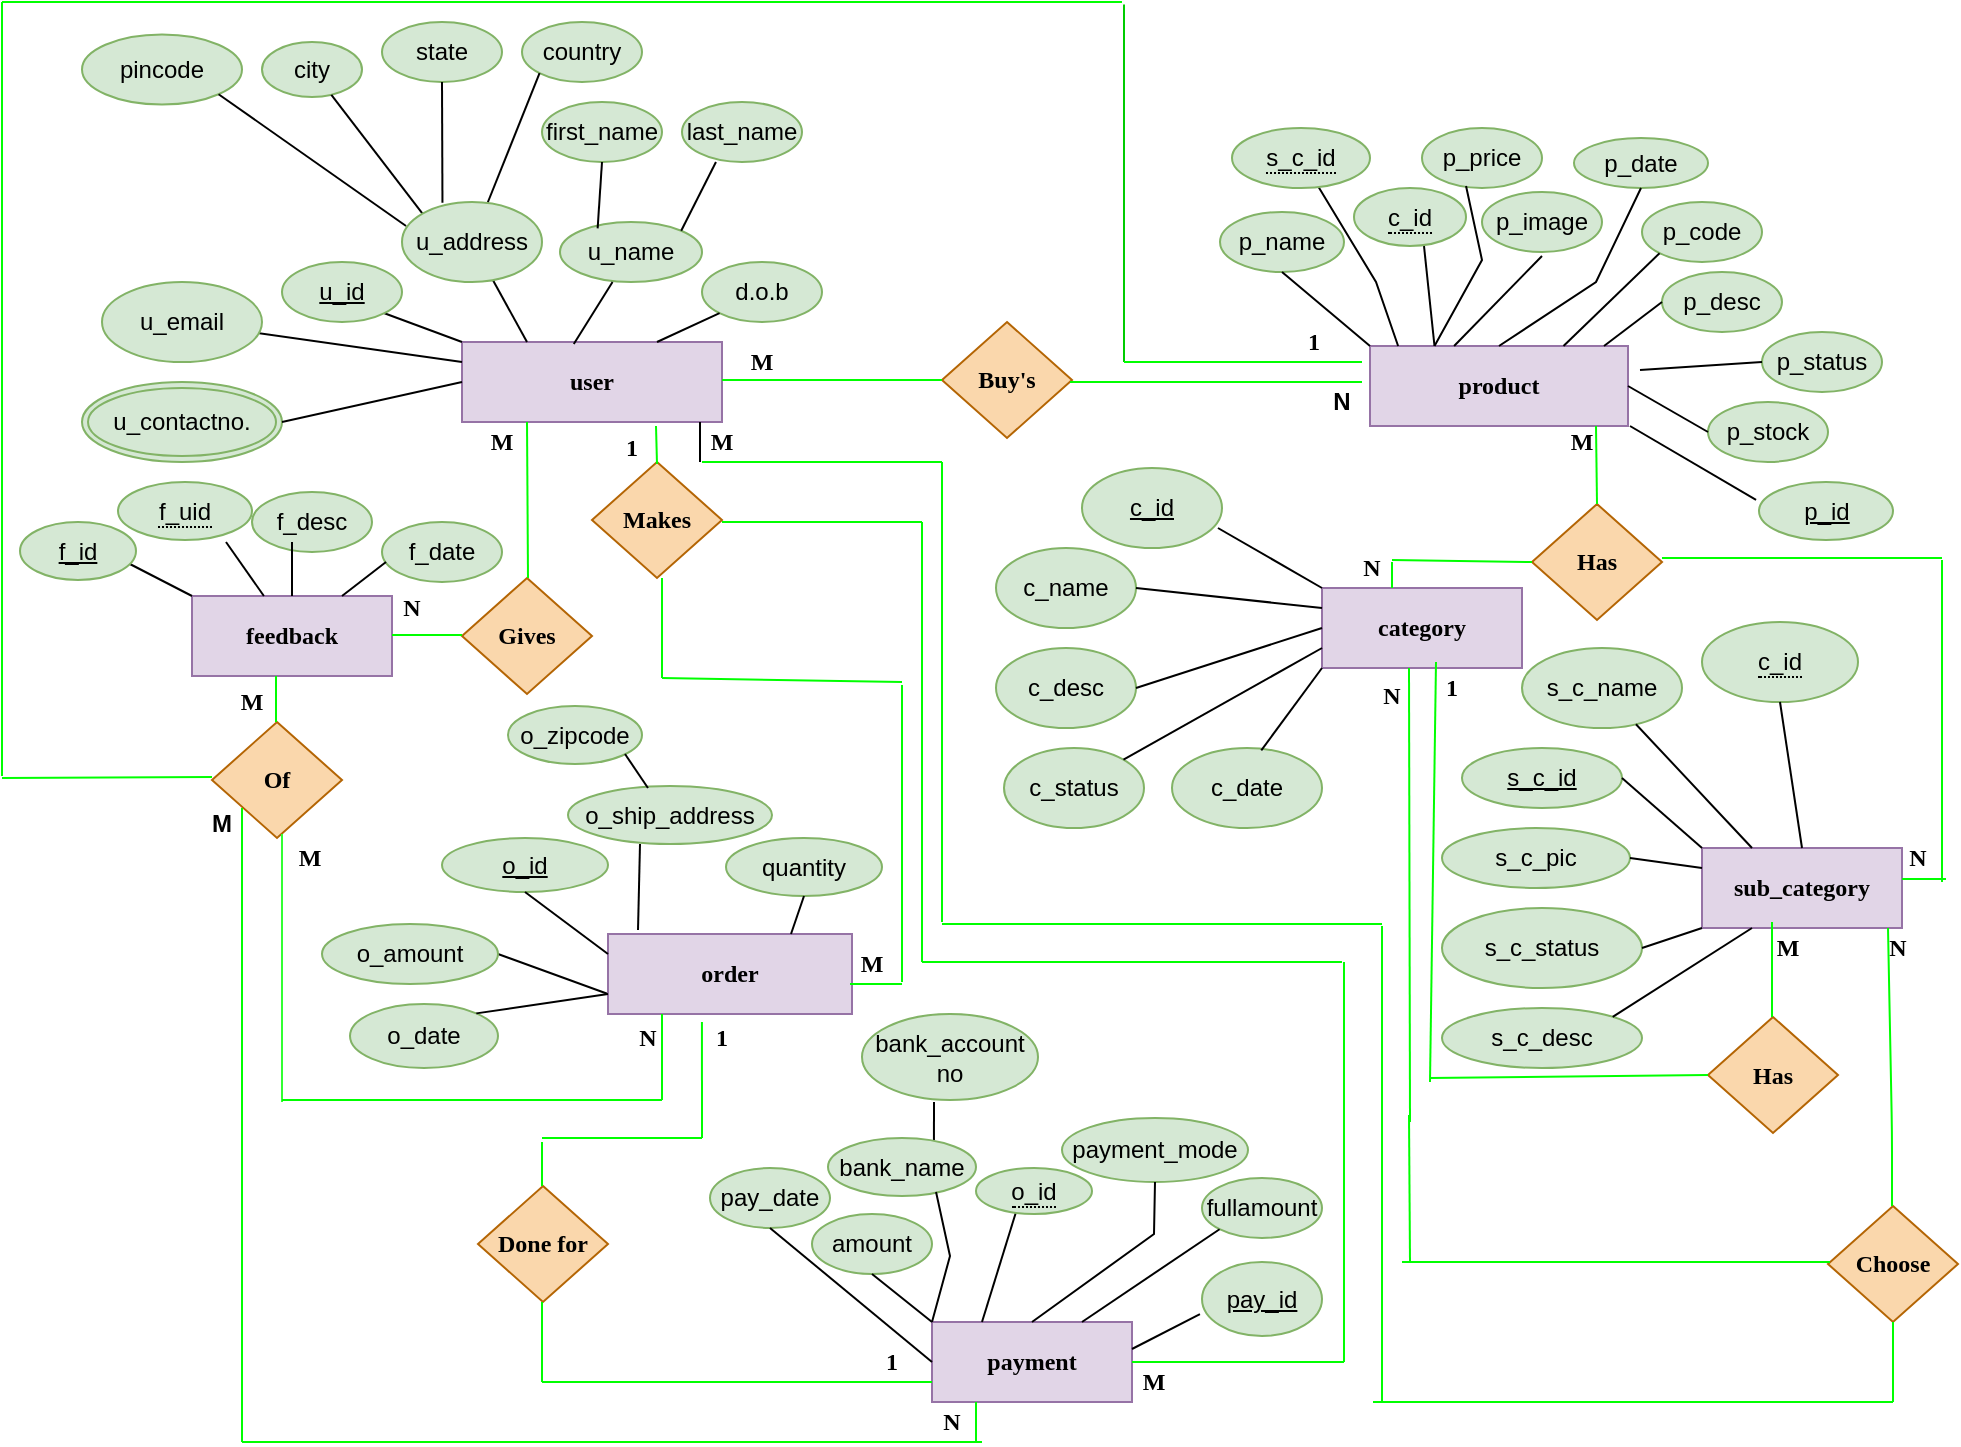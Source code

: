 <mxfile version="13.7.9" type="device"><diagram id="XGzC41jZAoUdq9o4AXrm" name="Page-1"><mxGraphModel dx="1929" dy="492" grid="1" gridSize="10" guides="1" tooltips="1" connect="1" arrows="1" fold="1" page="1" pageScale="1" pageWidth="827" pageHeight="1169" math="0" shadow="0"><root><mxCell id="0"/><mxCell id="1" parent="0"/><mxCell id="3Yh1CiBCzy6RJwMoxZ-r-1" value="&lt;font face=&quot;Lucida Console&quot;&gt;&lt;b&gt;user&lt;/b&gt;&lt;/font&gt;" style="whiteSpace=wrap;html=1;align=center;fillColor=#e1d5e7;strokeColor=#9673a6;" parent="1" vertex="1"><mxGeometry x="60" y="250" width="130" height="40" as="geometry"/></mxCell><mxCell id="3Yh1CiBCzy6RJwMoxZ-r-3" value="&lt;font face=&quot;Lucida Console&quot;&gt;&lt;b&gt;product&lt;/b&gt;&lt;/font&gt;" style="whiteSpace=wrap;html=1;align=center;fillColor=#e1d5e7;strokeColor=#9673a6;" parent="1" vertex="1"><mxGeometry x="514" y="252" width="129" height="40" as="geometry"/></mxCell><mxCell id="3Yh1CiBCzy6RJwMoxZ-r-4" value="u_name" style="ellipse;whiteSpace=wrap;html=1;align=center;fillColor=#d5e8d4;strokeColor=#82b366;" parent="1" vertex="1"><mxGeometry x="109" y="190" width="71" height="30" as="geometry"/></mxCell><mxCell id="3Yh1CiBCzy6RJwMoxZ-r-5" value="d.o.b" style="ellipse;whiteSpace=wrap;html=1;align=center;fillColor=#d5e8d4;strokeColor=#82b366;" parent="1" vertex="1"><mxGeometry x="180" y="210" width="60" height="30" as="geometry"/></mxCell><mxCell id="3Yh1CiBCzy6RJwMoxZ-r-6" value="p_name" style="ellipse;whiteSpace=wrap;html=1;align=center;fillColor=#d5e8d4;strokeColor=#82b366;" parent="1" vertex="1"><mxGeometry x="439" y="185" width="62" height="30" as="geometry"/></mxCell><mxCell id="3Yh1CiBCzy6RJwMoxZ-r-7" value="p_price" style="ellipse;whiteSpace=wrap;html=1;align=center;fillColor=#d5e8d4;strokeColor=#82b366;" parent="1" vertex="1"><mxGeometry x="540" y="143" width="60" height="30" as="geometry"/></mxCell><mxCell id="3Yh1CiBCzy6RJwMoxZ-r-8" value="" style="endArrow=none;html=1;rounded=0;exitX=0.75;exitY=0;exitDx=0;exitDy=0;entryX=0;entryY=1;entryDx=0;entryDy=0;" parent="1" source="3Yh1CiBCzy6RJwMoxZ-r-1" target="3Yh1CiBCzy6RJwMoxZ-r-5" edge="1"><mxGeometry relative="1" as="geometry"><mxPoint x="180" y="257" as="sourcePoint"/><mxPoint x="211" y="240" as="targetPoint"/></mxGeometry></mxCell><mxCell id="3Yh1CiBCzy6RJwMoxZ-r-9" value="" style="endArrow=none;html=1;rounded=0;exitX=1;exitY=1;exitDx=0;exitDy=0;entryX=0;entryY=0;entryDx=0;entryDy=0;" parent="1" source="3Yh1CiBCzy6RJwMoxZ-r-15" target="3Yh1CiBCzy6RJwMoxZ-r-1" edge="1"><mxGeometry relative="1" as="geometry"><mxPoint x="60" y="180" as="sourcePoint"/><mxPoint x="190" y="220" as="targetPoint"/></mxGeometry></mxCell><mxCell id="3Yh1CiBCzy6RJwMoxZ-r-10" value="" style="endArrow=none;html=1;rounded=0;exitX=0.43;exitY=0.025;exitDx=0;exitDy=0;exitPerimeter=0;entryX=0.37;entryY=1;entryDx=0;entryDy=0;entryPerimeter=0;" parent="1" source="3Yh1CiBCzy6RJwMoxZ-r-1" target="3Yh1CiBCzy6RJwMoxZ-r-4" edge="1"><mxGeometry relative="1" as="geometry"><mxPoint x="140" y="220" as="sourcePoint"/><mxPoint x="300" y="220" as="targetPoint"/></mxGeometry></mxCell><mxCell id="3Yh1CiBCzy6RJwMoxZ-r-12" value="" style="endArrow=none;html=1;rounded=0;exitX=0;exitY=0;exitDx=0;exitDy=0;entryX=0.5;entryY=1;entryDx=0;entryDy=0;" parent="1" source="3Yh1CiBCzy6RJwMoxZ-r-3" target="3Yh1CiBCzy6RJwMoxZ-r-6" edge="1"><mxGeometry relative="1" as="geometry"><mxPoint x="450" y="180" as="sourcePoint"/><mxPoint x="530" y="230" as="targetPoint"/></mxGeometry></mxCell><mxCell id="3Yh1CiBCzy6RJwMoxZ-r-13" value="" style="endArrow=none;html=1;rounded=0;entryX=0.625;entryY=1;entryDx=0;entryDy=0;entryPerimeter=0;exitX=0.25;exitY=0;exitDx=0;exitDy=0;" parent="1" source="3Yh1CiBCzy6RJwMoxZ-r-3" target="3Yh1CiBCzy6RJwMoxZ-r-136" edge="1"><mxGeometry relative="1" as="geometry"><mxPoint x="543" y="258" as="sourcePoint"/><mxPoint x="531" y="198" as="targetPoint"/></mxGeometry></mxCell><mxCell id="3Yh1CiBCzy6RJwMoxZ-r-15" value="u_id" style="ellipse;whiteSpace=wrap;html=1;align=center;fontStyle=4;fillColor=#d5e8d4;strokeColor=#82b366;" parent="1" vertex="1"><mxGeometry x="-30" y="210" width="60" height="30" as="geometry"/></mxCell><mxCell id="3Yh1CiBCzy6RJwMoxZ-r-16" value="p_id" style="ellipse;whiteSpace=wrap;html=1;align=center;fontStyle=4;fillColor=#d5e8d4;strokeColor=#82b366;" parent="1" vertex="1"><mxGeometry x="708.5" y="320" width="67" height="29" as="geometry"/></mxCell><mxCell id="3Yh1CiBCzy6RJwMoxZ-r-24" value="city" style="ellipse;whiteSpace=wrap;html=1;align=center;fillColor=#d5e8d4;strokeColor=#82b366;" parent="1" vertex="1"><mxGeometry x="-40" y="100" width="50" height="27.5" as="geometry"/></mxCell><mxCell id="3Yh1CiBCzy6RJwMoxZ-r-25" value="" style="endArrow=none;html=1;rounded=0;entryX=0.25;entryY=0;entryDx=0;entryDy=0;" parent="1" source="3Yh1CiBCzy6RJwMoxZ-r-37" target="3Yh1CiBCzy6RJwMoxZ-r-1" edge="1"><mxGeometry relative="1" as="geometry"><mxPoint x="70" y="190" as="sourcePoint"/><mxPoint x="230" y="190" as="targetPoint"/></mxGeometry></mxCell><mxCell id="3Yh1CiBCzy6RJwMoxZ-r-26" value="state" style="ellipse;whiteSpace=wrap;html=1;align=center;fillColor=#d5e8d4;strokeColor=#82b366;" parent="1" vertex="1"><mxGeometry x="20" y="90" width="60" height="30" as="geometry"/></mxCell><mxCell id="3Yh1CiBCzy6RJwMoxZ-r-27" value="country" style="ellipse;whiteSpace=wrap;html=1;align=center;fillColor=#d5e8d4;strokeColor=#82b366;" parent="1" vertex="1"><mxGeometry x="90" y="90" width="60" height="30" as="geometry"/></mxCell><mxCell id="3Yh1CiBCzy6RJwMoxZ-r-28" value="" style="endArrow=none;html=1;rounded=0;entryX=0;entryY=0;entryDx=0;entryDy=0;" parent="1" source="3Yh1CiBCzy6RJwMoxZ-r-24" target="3Yh1CiBCzy6RJwMoxZ-r-37" edge="1"><mxGeometry relative="1" as="geometry"><mxPoint x="-40" y="100" as="sourcePoint"/><mxPoint x="120" y="100" as="targetPoint"/></mxGeometry></mxCell><mxCell id="3Yh1CiBCzy6RJwMoxZ-r-29" value="" style="endArrow=none;html=1;rounded=0;entryX=0.289;entryY=0.01;entryDx=0;entryDy=0;entryPerimeter=0;" parent="1" source="3Yh1CiBCzy6RJwMoxZ-r-26" target="3Yh1CiBCzy6RJwMoxZ-r-37" edge="1"><mxGeometry relative="1" as="geometry"><mxPoint x="70" y="100" as="sourcePoint"/><mxPoint x="70" y="140" as="targetPoint"/></mxGeometry></mxCell><mxCell id="3Yh1CiBCzy6RJwMoxZ-r-30" value="" style="endArrow=none;html=1;rounded=0;exitX=0;exitY=1;exitDx=0;exitDy=0;" parent="1" source="3Yh1CiBCzy6RJwMoxZ-r-27" target="3Yh1CiBCzy6RJwMoxZ-r-37" edge="1"><mxGeometry relative="1" as="geometry"><mxPoint x="150" y="120" as="sourcePoint"/><mxPoint x="310" y="120" as="targetPoint"/></mxGeometry></mxCell><mxCell id="3Yh1CiBCzy6RJwMoxZ-r-31" value="pincode" style="ellipse;whiteSpace=wrap;html=1;align=center;fillColor=#d5e8d4;strokeColor=#82b366;" parent="1" vertex="1"><mxGeometry x="-130" y="96.25" width="80" height="35" as="geometry"/></mxCell><mxCell id="3Yh1CiBCzy6RJwMoxZ-r-32" value="first_name" style="ellipse;whiteSpace=wrap;html=1;align=center;fillColor=#d5e8d4;strokeColor=#82b366;" parent="1" vertex="1"><mxGeometry x="100" y="130" width="60" height="30" as="geometry"/></mxCell><mxCell id="3Yh1CiBCzy6RJwMoxZ-r-33" value="last_name" style="ellipse;whiteSpace=wrap;html=1;align=center;fillColor=#d5e8d4;strokeColor=#82b366;" parent="1" vertex="1"><mxGeometry x="170" y="130" width="60" height="30" as="geometry"/></mxCell><mxCell id="3Yh1CiBCzy6RJwMoxZ-r-34" value="" style="endArrow=none;html=1;rounded=0;entryX=0.029;entryY=0.3;entryDx=0;entryDy=0;entryPerimeter=0;exitX=1;exitY=1;exitDx=0;exitDy=0;" parent="1" source="3Yh1CiBCzy6RJwMoxZ-r-31" target="3Yh1CiBCzy6RJwMoxZ-r-37" edge="1"><mxGeometry relative="1" as="geometry"><mxPoint x="-130" y="100" as="sourcePoint"/><mxPoint x="-60" y="100" as="targetPoint"/></mxGeometry></mxCell><mxCell id="3Yh1CiBCzy6RJwMoxZ-r-35" value="" style="endArrow=none;html=1;rounded=0;entryX=0.5;entryY=1;entryDx=0;entryDy=0;exitX=0.265;exitY=0.107;exitDx=0;exitDy=0;exitPerimeter=0;" parent="1" source="3Yh1CiBCzy6RJwMoxZ-r-4" target="3Yh1CiBCzy6RJwMoxZ-r-32" edge="1"><mxGeometry relative="1" as="geometry"><mxPoint x="130" y="183" as="sourcePoint"/><mxPoint x="165" y="159" as="targetPoint"/></mxGeometry></mxCell><mxCell id="3Yh1CiBCzy6RJwMoxZ-r-36" value="" style="endArrow=none;html=1;rounded=0;exitX=1;exitY=0;exitDx=0;exitDy=0;entryX=0.283;entryY=1;entryDx=0;entryDy=0;entryPerimeter=0;" parent="1" source="3Yh1CiBCzy6RJwMoxZ-r-4" target="3Yh1CiBCzy6RJwMoxZ-r-33" edge="1"><mxGeometry relative="1" as="geometry"><mxPoint x="170" y="160" as="sourcePoint"/><mxPoint x="240" y="160" as="targetPoint"/></mxGeometry></mxCell><mxCell id="3Yh1CiBCzy6RJwMoxZ-r-37" value="u_address" style="ellipse;whiteSpace=wrap;html=1;align=center;fillColor=#d5e8d4;strokeColor=#82b366;" parent="1" vertex="1"><mxGeometry x="30" y="180" width="70" height="40" as="geometry"/></mxCell><mxCell id="3Yh1CiBCzy6RJwMoxZ-r-38" value="&lt;font face=&quot;Lucida Console&quot;&gt;&lt;b&gt;category&lt;/b&gt;&lt;/font&gt;" style="whiteSpace=wrap;html=1;align=center;fillColor=#e1d5e7;strokeColor=#9673a6;" parent="1" vertex="1"><mxGeometry x="490" y="373" width="100" height="40" as="geometry"/></mxCell><mxCell id="3Yh1CiBCzy6RJwMoxZ-r-39" value="&lt;font face=&quot;Lucida Console&quot;&gt;&lt;b&gt;feedback&lt;/b&gt;&lt;/font&gt;" style="whiteSpace=wrap;html=1;align=center;fillColor=#e1d5e7;strokeColor=#9673a6;" parent="1" vertex="1"><mxGeometry x="-75" y="377" width="100" height="40" as="geometry"/></mxCell><mxCell id="3Yh1CiBCzy6RJwMoxZ-r-40" value="" style="endArrow=none;html=1;rounded=0;entryX=0;entryY=0.25;entryDx=0;entryDy=0;exitX=1;exitY=1;exitDx=0;exitDy=0;" parent="1" target="3Yh1CiBCzy6RJwMoxZ-r-1" edge="1"><mxGeometry relative="1" as="geometry"><mxPoint x="-51.716" y="244.142" as="sourcePoint"/><mxPoint x="-10" y="170" as="targetPoint"/></mxGeometry></mxCell><mxCell id="3Yh1CiBCzy6RJwMoxZ-r-41" value="u_contactno." style="ellipse;shape=doubleEllipse;margin=3;whiteSpace=wrap;html=1;align=center;fillColor=#d5e8d4;strokeColor=#82b366;" parent="1" vertex="1"><mxGeometry x="-130" y="270" width="100" height="40" as="geometry"/></mxCell><mxCell id="3Yh1CiBCzy6RJwMoxZ-r-42" value="" style="endArrow=none;html=1;rounded=0;exitX=1;exitY=0.5;exitDx=0;exitDy=0;entryX=0;entryY=0.5;entryDx=0;entryDy=0;" parent="1" source="3Yh1CiBCzy6RJwMoxZ-r-41" target="3Yh1CiBCzy6RJwMoxZ-r-1" edge="1"><mxGeometry relative="1" as="geometry"><mxPoint x="-80" y="280" as="sourcePoint"/><mxPoint x="80" y="280" as="targetPoint"/></mxGeometry></mxCell><mxCell id="3Yh1CiBCzy6RJwMoxZ-r-49" value="u_email" style="ellipse;whiteSpace=wrap;html=1;align=center;fillColor=#d5e8d4;strokeColor=#82b366;" parent="1" vertex="1"><mxGeometry x="-120" y="220" width="80" height="40" as="geometry"/></mxCell><mxCell id="3Yh1CiBCzy6RJwMoxZ-r-52" value="c_name" style="ellipse;whiteSpace=wrap;html=1;align=center;fillColor=#d5e8d4;strokeColor=#82b366;" parent="1" vertex="1"><mxGeometry x="327" y="353" width="70" height="40" as="geometry"/></mxCell><mxCell id="3Yh1CiBCzy6RJwMoxZ-r-53" value="c_status" style="ellipse;whiteSpace=wrap;html=1;align=center;fillColor=#d5e8d4;strokeColor=#82b366;" parent="1" vertex="1"><mxGeometry x="331" y="453" width="70" height="40" as="geometry"/></mxCell><mxCell id="3Yh1CiBCzy6RJwMoxZ-r-54" value="c_desc" style="ellipse;whiteSpace=wrap;html=1;align=center;fillColor=#d5e8d4;strokeColor=#82b366;" parent="1" vertex="1"><mxGeometry x="327" y="403" width="70" height="40" as="geometry"/></mxCell><mxCell id="3Yh1CiBCzy6RJwMoxZ-r-55" value="c_id" style="ellipse;whiteSpace=wrap;html=1;align=center;fontStyle=4;fillColor=#d5e8d4;strokeColor=#82b366;" parent="1" vertex="1"><mxGeometry x="370" y="313" width="70" height="40" as="geometry"/></mxCell><mxCell id="3Yh1CiBCzy6RJwMoxZ-r-56" value="" style="endArrow=none;html=1;rounded=0;entryX=0;entryY=0;entryDx=0;entryDy=0;exitX=0.971;exitY=0.75;exitDx=0;exitDy=0;exitPerimeter=0;" parent="1" source="3Yh1CiBCzy6RJwMoxZ-r-55" target="3Yh1CiBCzy6RJwMoxZ-r-38" edge="1"><mxGeometry relative="1" as="geometry"><mxPoint x="425" y="333" as="sourcePoint"/><mxPoint x="535" y="323" as="targetPoint"/></mxGeometry></mxCell><mxCell id="3Yh1CiBCzy6RJwMoxZ-r-57" value="" style="endArrow=none;html=1;rounded=0;entryX=0;entryY=0.25;entryDx=0;entryDy=0;exitX=1;exitY=0.5;exitDx=0;exitDy=0;" parent="1" source="3Yh1CiBCzy6RJwMoxZ-r-52" target="3Yh1CiBCzy6RJwMoxZ-r-38" edge="1"><mxGeometry relative="1" as="geometry"><mxPoint x="405" y="383" as="sourcePoint"/><mxPoint x="575" y="383" as="targetPoint"/></mxGeometry></mxCell><mxCell id="3Yh1CiBCzy6RJwMoxZ-r-58" value="" style="endArrow=none;html=1;rounded=0;exitX=1;exitY=0.5;exitDx=0;exitDy=0;entryX=0;entryY=0.5;entryDx=0;entryDy=0;" parent="1" source="3Yh1CiBCzy6RJwMoxZ-r-54" target="3Yh1CiBCzy6RJwMoxZ-r-38" edge="1"><mxGeometry relative="1" as="geometry"><mxPoint x="425" y="433" as="sourcePoint"/><mxPoint x="585" y="433" as="targetPoint"/></mxGeometry></mxCell><mxCell id="3Yh1CiBCzy6RJwMoxZ-r-59" value="c_date" style="ellipse;whiteSpace=wrap;html=1;align=center;fillColor=#d5e8d4;strokeColor=#82b366;" parent="1" vertex="1"><mxGeometry x="415" y="453" width="75" height="40" as="geometry"/></mxCell><mxCell id="3Yh1CiBCzy6RJwMoxZ-r-60" value="" style="endArrow=none;html=1;rounded=0;exitX=1;exitY=0;exitDx=0;exitDy=0;entryX=0;entryY=0.75;entryDx=0;entryDy=0;" parent="1" source="3Yh1CiBCzy6RJwMoxZ-r-53" target="3Yh1CiBCzy6RJwMoxZ-r-38" edge="1"><mxGeometry relative="1" as="geometry"><mxPoint x="495" y="343" as="sourcePoint"/><mxPoint x="655" y="343" as="targetPoint"/></mxGeometry></mxCell><mxCell id="3Yh1CiBCzy6RJwMoxZ-r-61" value="" style="endArrow=none;html=1;rounded=0;exitX=0.595;exitY=0.03;exitDx=0;exitDy=0;exitPerimeter=0;entryX=0;entryY=1;entryDx=0;entryDy=0;" parent="1" source="3Yh1CiBCzy6RJwMoxZ-r-59" target="3Yh1CiBCzy6RJwMoxZ-r-38" edge="1"><mxGeometry relative="1" as="geometry"><mxPoint x="495" y="343" as="sourcePoint"/><mxPoint x="655" y="343" as="targetPoint"/></mxGeometry></mxCell><mxCell id="3Yh1CiBCzy6RJwMoxZ-r-62" value="&lt;font face=&quot;Lucida Console&quot;&gt;&lt;b&gt;sub_category&lt;/b&gt;&lt;/font&gt;" style="whiteSpace=wrap;html=1;align=center;fillColor=#e1d5e7;strokeColor=#9673a6;" parent="1" vertex="1"><mxGeometry x="680" y="503" width="100" height="40" as="geometry"/></mxCell><mxCell id="3Yh1CiBCzy6RJwMoxZ-r-63" value="s_c_id" style="ellipse;whiteSpace=wrap;html=1;align=center;fontStyle=4;fillColor=#d5e8d4;strokeColor=#82b366;" parent="1" vertex="1"><mxGeometry x="560" y="453" width="80" height="30" as="geometry"/></mxCell><mxCell id="3Yh1CiBCzy6RJwMoxZ-r-64" value="s_c_name" style="ellipse;whiteSpace=wrap;html=1;align=center;fillColor=#d5e8d4;strokeColor=#82b366;" parent="1" vertex="1"><mxGeometry x="590" y="403" width="80" height="40" as="geometry"/></mxCell><mxCell id="3Yh1CiBCzy6RJwMoxZ-r-65" value="s_c_pic" style="ellipse;whiteSpace=wrap;html=1;align=center;fillColor=#d5e8d4;strokeColor=#82b366;" parent="1" vertex="1"><mxGeometry x="550" y="493" width="94" height="30" as="geometry"/></mxCell><mxCell id="3Yh1CiBCzy6RJwMoxZ-r-66" value="s_c_status" style="ellipse;whiteSpace=wrap;html=1;align=center;fillColor=#d5e8d4;strokeColor=#82b366;" parent="1" vertex="1"><mxGeometry x="550" y="533" width="100" height="40" as="geometry"/></mxCell><mxCell id="3Yh1CiBCzy6RJwMoxZ-r-67" value="s_c_desc" style="ellipse;whiteSpace=wrap;html=1;align=center;fillColor=#d5e8d4;strokeColor=#82b366;" parent="1" vertex="1"><mxGeometry x="550" y="583" width="100" height="30" as="geometry"/></mxCell><mxCell id="3Yh1CiBCzy6RJwMoxZ-r-68" value="" style="endArrow=none;html=1;rounded=0;exitX=1;exitY=0.5;exitDx=0;exitDy=0;entryX=0;entryY=0.25;entryDx=0;entryDy=0;" parent="1" source="3Yh1CiBCzy6RJwMoxZ-r-65" target="3Yh1CiBCzy6RJwMoxZ-r-62" edge="1"><mxGeometry relative="1" as="geometry"><mxPoint x="600" y="522.2" as="sourcePoint"/><mxPoint x="680" y="522" as="targetPoint"/></mxGeometry></mxCell><mxCell id="3Yh1CiBCzy6RJwMoxZ-r-69" value="" style="endArrow=none;html=1;rounded=0;exitX=1;exitY=0.5;exitDx=0;exitDy=0;entryX=0;entryY=0;entryDx=0;entryDy=0;" parent="1" source="3Yh1CiBCzy6RJwMoxZ-r-63" target="3Yh1CiBCzy6RJwMoxZ-r-62" edge="1"><mxGeometry relative="1" as="geometry"><mxPoint x="610" y="482.2" as="sourcePoint"/><mxPoint x="770" y="482.2" as="targetPoint"/></mxGeometry></mxCell><mxCell id="3Yh1CiBCzy6RJwMoxZ-r-70" value="" style="endArrow=none;html=1;rounded=0;entryX=0.25;entryY=0;entryDx=0;entryDy=0;" parent="1" source="3Yh1CiBCzy6RJwMoxZ-r-64" target="3Yh1CiBCzy6RJwMoxZ-r-62" edge="1"><mxGeometry relative="1" as="geometry"><mxPoint x="644" y="443" as="sourcePoint"/><mxPoint x="804" y="443" as="targetPoint"/></mxGeometry></mxCell><mxCell id="3Yh1CiBCzy6RJwMoxZ-r-71" value="" style="endArrow=none;html=1;rounded=0;exitX=1;exitY=0.5;exitDx=0;exitDy=0;entryX=0;entryY=1;entryDx=0;entryDy=0;" parent="1" source="3Yh1CiBCzy6RJwMoxZ-r-66" target="3Yh1CiBCzy6RJwMoxZ-r-62" edge="1"><mxGeometry relative="1" as="geometry"><mxPoint x="650" y="573" as="sourcePoint"/><mxPoint x="810" y="573" as="targetPoint"/></mxGeometry></mxCell><mxCell id="3Yh1CiBCzy6RJwMoxZ-r-72" value="" style="endArrow=none;html=1;rounded=0;exitX=1;exitY=0;exitDx=0;exitDy=0;entryX=0.25;entryY=1;entryDx=0;entryDy=0;" parent="1" source="3Yh1CiBCzy6RJwMoxZ-r-67" target="3Yh1CiBCzy6RJwMoxZ-r-62" edge="1"><mxGeometry relative="1" as="geometry"><mxPoint x="670" y="593" as="sourcePoint"/><mxPoint x="830" y="593" as="targetPoint"/></mxGeometry></mxCell><mxCell id="3Yh1CiBCzy6RJwMoxZ-r-78" value="p_status" style="ellipse;whiteSpace=wrap;html=1;align=center;fillColor=#d5e8d4;strokeColor=#82b366;" parent="1" vertex="1"><mxGeometry x="710" y="245" width="60" height="30" as="geometry"/></mxCell><mxCell id="3Yh1CiBCzy6RJwMoxZ-r-79" value="p_image" style="ellipse;whiteSpace=wrap;html=1;align=center;fillColor=#d5e8d4;strokeColor=#82b366;" parent="1" vertex="1"><mxGeometry x="570" y="175" width="60" height="30" as="geometry"/></mxCell><mxCell id="3Yh1CiBCzy6RJwMoxZ-r-80" value="p_date" style="ellipse;whiteSpace=wrap;html=1;align=center;fillColor=#d5e8d4;strokeColor=#82b366;" parent="1" vertex="1"><mxGeometry x="616" y="148" width="67" height="25" as="geometry"/></mxCell><mxCell id="3Yh1CiBCzy6RJwMoxZ-r-81" value="p_code" style="ellipse;whiteSpace=wrap;html=1;align=center;fillColor=#d5e8d4;strokeColor=#82b366;" parent="1" vertex="1"><mxGeometry x="650" y="180" width="60" height="30" as="geometry"/></mxCell><mxCell id="3Yh1CiBCzy6RJwMoxZ-r-82" value="" style="endArrow=none;html=1;rounded=0;entryX=0.109;entryY=0;entryDx=0;entryDy=0;entryPerimeter=0;" parent="1" source="3Yh1CiBCzy6RJwMoxZ-r-135" target="3Yh1CiBCzy6RJwMoxZ-r-3" edge="1"><mxGeometry relative="1" as="geometry"><mxPoint x="490" y="173" as="sourcePoint"/><mxPoint x="468" y="308" as="targetPoint"/><Array as="points"><mxPoint x="517" y="220"/></Array></mxGeometry></mxCell><mxCell id="3Yh1CiBCzy6RJwMoxZ-r-83" value="p_stock" style="ellipse;whiteSpace=wrap;html=1;align=center;fillColor=#d5e8d4;strokeColor=#82b366;" parent="1" vertex="1"><mxGeometry x="683" y="280" width="60" height="30" as="geometry"/></mxCell><mxCell id="3Yh1CiBCzy6RJwMoxZ-r-84" value="payment_mode" style="ellipse;whiteSpace=wrap;html=1;align=center;fillColor=#d5e8d4;strokeColor=#82b366;" parent="1" vertex="1"><mxGeometry x="360" y="638" width="93" height="32" as="geometry"/></mxCell><mxCell id="3Yh1CiBCzy6RJwMoxZ-r-85" value="p_desc" style="ellipse;whiteSpace=wrap;html=1;align=center;fillColor=#d5e8d4;strokeColor=#82b366;" parent="1" vertex="1"><mxGeometry x="660" y="215" width="60" height="30" as="geometry"/></mxCell><mxCell id="3Yh1CiBCzy6RJwMoxZ-r-86" value="" style="endArrow=none;html=1;rounded=0;exitX=0.367;exitY=0.967;exitDx=0;exitDy=0;exitPerimeter=0;entryX=0.25;entryY=0;entryDx=0;entryDy=0;" parent="1" source="3Yh1CiBCzy6RJwMoxZ-r-7" target="3Yh1CiBCzy6RJwMoxZ-r-3" edge="1"><mxGeometry relative="1" as="geometry"><mxPoint x="484" y="308" as="sourcePoint"/><mxPoint x="644" y="308" as="targetPoint"/><Array as="points"><mxPoint x="570" y="209"/></Array></mxGeometry></mxCell><mxCell id="3Yh1CiBCzy6RJwMoxZ-r-87" value="" style="endArrow=none;html=1;rounded=0;entryX=0.326;entryY=0;entryDx=0;entryDy=0;entryPerimeter=0;" parent="1" target="3Yh1CiBCzy6RJwMoxZ-r-3" edge="1"><mxGeometry relative="1" as="geometry"><mxPoint x="600" y="207" as="sourcePoint"/><mxPoint x="579" y="257" as="targetPoint"/><Array as="points"/></mxGeometry></mxCell><mxCell id="3Yh1CiBCzy6RJwMoxZ-r-88" value="" style="endArrow=none;html=1;rounded=0;entryX=0.5;entryY=0;entryDx=0;entryDy=0;exitX=0.5;exitY=1;exitDx=0;exitDy=0;" parent="1" source="3Yh1CiBCzy6RJwMoxZ-r-80" target="3Yh1CiBCzy6RJwMoxZ-r-3" edge="1"><mxGeometry relative="1" as="geometry"><mxPoint x="638" y="165" as="sourcePoint"/><mxPoint x="644" y="308" as="targetPoint"/><Array as="points"><mxPoint x="627" y="220"/></Array></mxGeometry></mxCell><mxCell id="3Yh1CiBCzy6RJwMoxZ-r-89" value="" style="endArrow=none;html=1;rounded=0;exitX=0;exitY=1;exitDx=0;exitDy=0;entryX=0.75;entryY=0;entryDx=0;entryDy=0;" parent="1" source="3Yh1CiBCzy6RJwMoxZ-r-81" target="3Yh1CiBCzy6RJwMoxZ-r-3" edge="1"><mxGeometry relative="1" as="geometry"><mxPoint x="484" y="308" as="sourcePoint"/><mxPoint x="605" y="264" as="targetPoint"/></mxGeometry></mxCell><mxCell id="3Yh1CiBCzy6RJwMoxZ-r-90" value="" style="endArrow=none;html=1;rounded=0;exitX=0.907;exitY=0;exitDx=0;exitDy=0;exitPerimeter=0;entryX=0;entryY=0.5;entryDx=0;entryDy=0;" parent="1" source="3Yh1CiBCzy6RJwMoxZ-r-3" target="3Yh1CiBCzy6RJwMoxZ-r-85" edge="1"><mxGeometry relative="1" as="geometry"><mxPoint x="484" y="308" as="sourcePoint"/><mxPoint x="644" y="308" as="targetPoint"/></mxGeometry></mxCell><mxCell id="3Yh1CiBCzy6RJwMoxZ-r-91" value="" style="endArrow=none;html=1;rounded=0;entryX=0;entryY=0.5;entryDx=0;entryDy=0;" parent="1" target="3Yh1CiBCzy6RJwMoxZ-r-78" edge="1"><mxGeometry relative="1" as="geometry"><mxPoint x="649" y="264" as="sourcePoint"/><mxPoint x="809" y="264" as="targetPoint"/></mxGeometry></mxCell><mxCell id="3Yh1CiBCzy6RJwMoxZ-r-92" value="" style="endArrow=none;html=1;rounded=0;exitX=1;exitY=0.5;exitDx=0;exitDy=0;entryX=0;entryY=0.5;entryDx=0;entryDy=0;" parent="1" source="3Yh1CiBCzy6RJwMoxZ-r-3" target="3Yh1CiBCzy6RJwMoxZ-r-83" edge="1"><mxGeometry relative="1" as="geometry"><mxPoint x="484" y="308" as="sourcePoint"/><mxPoint x="644" y="308" as="targetPoint"/></mxGeometry></mxCell><mxCell id="3Yh1CiBCzy6RJwMoxZ-r-93" value="f_desc" style="ellipse;whiteSpace=wrap;html=1;align=center;fillColor=#d5e8d4;strokeColor=#82b366;" parent="1" vertex="1"><mxGeometry x="-45" y="325" width="60" height="30" as="geometry"/></mxCell><mxCell id="3Yh1CiBCzy6RJwMoxZ-r-94" value="f_date" style="ellipse;whiteSpace=wrap;html=1;align=center;fillColor=#d5e8d4;strokeColor=#82b366;" parent="1" vertex="1"><mxGeometry x="20" y="340" width="60" height="30" as="geometry"/></mxCell><mxCell id="3Yh1CiBCzy6RJwMoxZ-r-95" value="" style="endArrow=none;html=1;rounded=0;exitX=1;exitY=0.5;exitDx=0;exitDy=0;entryX=0;entryY=0.75;entryDx=0;entryDy=0;" parent="1" source="3Yh1CiBCzy6RJwMoxZ-r-104" target="3Yh1CiBCzy6RJwMoxZ-r-101" edge="1"><mxGeometry relative="1" as="geometry"><mxPoint x="41" y="593" as="sourcePoint"/><mxPoint x="201" y="593" as="targetPoint"/></mxGeometry></mxCell><mxCell id="3Yh1CiBCzy6RJwMoxZ-r-96" value="" style="endArrow=none;html=1;rounded=0;" parent="1" target="3Yh1CiBCzy6RJwMoxZ-r-39" edge="1"><mxGeometry relative="1" as="geometry"><mxPoint x="-58" y="350" as="sourcePoint"/><mxPoint x="-4" y="354" as="targetPoint"/></mxGeometry></mxCell><mxCell id="3Yh1CiBCzy6RJwMoxZ-r-97" value="" style="endArrow=none;html=1;rounded=0;entryX=0;entryY=0;entryDx=0;entryDy=0;" parent="1" target="3Yh1CiBCzy6RJwMoxZ-r-39" edge="1"><mxGeometry relative="1" as="geometry"><mxPoint x="-108" y="360" as="sourcePoint"/><mxPoint x="-75" y="431" as="targetPoint"/></mxGeometry></mxCell><mxCell id="3Yh1CiBCzy6RJwMoxZ-r-98" value="" style="endArrow=none;html=1;rounded=0;entryX=0.5;entryY=0;entryDx=0;entryDy=0;" parent="1" target="3Yh1CiBCzy6RJwMoxZ-r-39" edge="1"><mxGeometry relative="1" as="geometry"><mxPoint x="-25" y="350" as="sourcePoint"/><mxPoint x="85" y="494.5" as="targetPoint"/></mxGeometry></mxCell><mxCell id="3Yh1CiBCzy6RJwMoxZ-r-99" value="" style="endArrow=none;html=1;rounded=0;entryX=0.75;entryY=0;entryDx=0;entryDy=0;" parent="1" target="3Yh1CiBCzy6RJwMoxZ-r-39" edge="1"><mxGeometry relative="1" as="geometry"><mxPoint x="22" y="360" as="sourcePoint"/><mxPoint x="156" y="361.5" as="targetPoint"/></mxGeometry></mxCell><mxCell id="3Yh1CiBCzy6RJwMoxZ-r-100" value="f_id" style="ellipse;whiteSpace=wrap;html=1;align=center;fontStyle=4;fillColor=#d5e8d4;strokeColor=#82b366;" parent="1" vertex="1"><mxGeometry x="-161" y="340" width="58" height="29" as="geometry"/></mxCell><mxCell id="3Yh1CiBCzy6RJwMoxZ-r-101" value="&lt;font face=&quot;Lucida Console&quot;&gt;&lt;b&gt;order&lt;/b&gt;&lt;/font&gt;" style="whiteSpace=wrap;html=1;align=center;fillColor=#e1d5e7;strokeColor=#9673a6;" parent="1" vertex="1"><mxGeometry x="133" y="546" width="122" height="40" as="geometry"/></mxCell><mxCell id="3Yh1CiBCzy6RJwMoxZ-r-102" value="o_id" style="ellipse;whiteSpace=wrap;html=1;align=center;fontStyle=4;fillColor=#d5e8d4;strokeColor=#82b366;" parent="1" vertex="1"><mxGeometry x="50" y="498" width="83" height="27" as="geometry"/></mxCell><mxCell id="3Yh1CiBCzy6RJwMoxZ-r-103" value="quantity" style="ellipse;whiteSpace=wrap;html=1;align=center;fillColor=#d5e8d4;strokeColor=#82b366;" parent="1" vertex="1"><mxGeometry x="192" y="498" width="78" height="29" as="geometry"/></mxCell><mxCell id="3Yh1CiBCzy6RJwMoxZ-r-104" value="o_amount" style="ellipse;whiteSpace=wrap;html=1;align=center;fillColor=#d5e8d4;strokeColor=#82b366;" parent="1" vertex="1"><mxGeometry x="-10" y="541" width="88" height="30" as="geometry"/></mxCell><mxCell id="3Yh1CiBCzy6RJwMoxZ-r-105" value="o_date" style="ellipse;whiteSpace=wrap;html=1;align=center;fillColor=#d5e8d4;strokeColor=#82b366;" parent="1" vertex="1"><mxGeometry x="4" y="581" width="74" height="32" as="geometry"/></mxCell><mxCell id="3Yh1CiBCzy6RJwMoxZ-r-106" value="o_ship_address" style="ellipse;whiteSpace=wrap;html=1;align=center;fillColor=#d5e8d4;strokeColor=#82b366;" parent="1" vertex="1"><mxGeometry x="113" y="472" width="102" height="29" as="geometry"/></mxCell><mxCell id="3Yh1CiBCzy6RJwMoxZ-r-107" value="o_zipcode" style="ellipse;whiteSpace=wrap;html=1;align=center;fillColor=#d5e8d4;strokeColor=#82b366;" parent="1" vertex="1"><mxGeometry x="83" y="432" width="67" height="29" as="geometry"/></mxCell><mxCell id="3Yh1CiBCzy6RJwMoxZ-r-108" value="" style="endArrow=none;html=1;rounded=0;exitX=0.5;exitY=1;exitDx=0;exitDy=0;entryX=0;entryY=0.25;entryDx=0;entryDy=0;" parent="1" source="3Yh1CiBCzy6RJwMoxZ-r-102" target="3Yh1CiBCzy6RJwMoxZ-r-101" edge="1"><mxGeometry relative="1" as="geometry"><mxPoint x="286" y="468" as="sourcePoint"/><mxPoint x="446" y="468" as="targetPoint"/></mxGeometry></mxCell><mxCell id="3Yh1CiBCzy6RJwMoxZ-r-109" value="" style="endArrow=none;html=1;rounded=0;entryX=0.123;entryY=-0.05;entryDx=0;entryDy=0;entryPerimeter=0;" parent="1" target="3Yh1CiBCzy6RJwMoxZ-r-101" edge="1"><mxGeometry relative="1" as="geometry"><mxPoint x="149" y="501" as="sourcePoint"/><mxPoint x="149" y="531" as="targetPoint"/></mxGeometry></mxCell><mxCell id="3Yh1CiBCzy6RJwMoxZ-r-110" value="" style="endArrow=none;html=1;rounded=0;exitX=0.5;exitY=1;exitDx=0;exitDy=0;entryX=0.75;entryY=0;entryDx=0;entryDy=0;" parent="1" source="3Yh1CiBCzy6RJwMoxZ-r-103" target="3Yh1CiBCzy6RJwMoxZ-r-101" edge="1"><mxGeometry relative="1" as="geometry"><mxPoint x="270" y="468" as="sourcePoint"/><mxPoint x="430" y="468" as="targetPoint"/></mxGeometry></mxCell><mxCell id="3Yh1CiBCzy6RJwMoxZ-r-112" value="" style="endArrow=none;html=1;rounded=0;entryX=0;entryY=0.75;entryDx=0;entryDy=0;exitX=1;exitY=0;exitDx=0;exitDy=0;" parent="1" source="3Yh1CiBCzy6RJwMoxZ-r-105" target="3Yh1CiBCzy6RJwMoxZ-r-101" edge="1"><mxGeometry relative="1" as="geometry"><mxPoint x="78" y="596.5" as="sourcePoint"/><mxPoint x="238" y="596.5" as="targetPoint"/></mxGeometry></mxCell><mxCell id="3Yh1CiBCzy6RJwMoxZ-r-118" value="&lt;font face=&quot;Lucida Console&quot;&gt;&lt;b&gt;payment&lt;/b&gt;&lt;/font&gt;" style="whiteSpace=wrap;html=1;align=center;fillColor=#e1d5e7;strokeColor=#9673a6;" parent="1" vertex="1"><mxGeometry x="295" y="740" width="100" height="40" as="geometry"/></mxCell><mxCell id="3Yh1CiBCzy6RJwMoxZ-r-119" value="amount" style="ellipse;whiteSpace=wrap;html=1;align=center;fillColor=#d5e8d4;strokeColor=#82b366;" parent="1" vertex="1"><mxGeometry x="235" y="686" width="60" height="30" as="geometry"/></mxCell><mxCell id="3Yh1CiBCzy6RJwMoxZ-r-120" value="pay_date" style="ellipse;whiteSpace=wrap;html=1;align=center;fillColor=#d5e8d4;strokeColor=#82b366;" parent="1" vertex="1"><mxGeometry x="184" y="663" width="60" height="30" as="geometry"/></mxCell><mxCell id="3Yh1CiBCzy6RJwMoxZ-r-121" value="fullamount" style="ellipse;whiteSpace=wrap;html=1;align=center;fillColor=#d5e8d4;strokeColor=#82b366;" parent="1" vertex="1"><mxGeometry x="430" y="668" width="60" height="30" as="geometry"/></mxCell><mxCell id="3Yh1CiBCzy6RJwMoxZ-r-122" value="" style="endArrow=none;html=1;rounded=0;exitX=0.5;exitY=1;exitDx=0;exitDy=0;entryX=0;entryY=0.5;entryDx=0;entryDy=0;" parent="1" source="3Yh1CiBCzy6RJwMoxZ-r-120" target="3Yh1CiBCzy6RJwMoxZ-r-118" edge="1"><mxGeometry relative="1" as="geometry"><mxPoint x="18" y="630" as="sourcePoint"/><mxPoint x="178" y="630" as="targetPoint"/></mxGeometry></mxCell><mxCell id="3Yh1CiBCzy6RJwMoxZ-r-123" value="" style="endArrow=none;html=1;rounded=0;exitX=0.5;exitY=1;exitDx=0;exitDy=0;entryX=0;entryY=0;entryDx=0;entryDy=0;" parent="1" source="3Yh1CiBCzy6RJwMoxZ-r-119" target="3Yh1CiBCzy6RJwMoxZ-r-118" edge="1"><mxGeometry relative="1" as="geometry"><mxPoint x="18" y="630" as="sourcePoint"/><mxPoint x="178" y="630" as="targetPoint"/></mxGeometry></mxCell><mxCell id="3Yh1CiBCzy6RJwMoxZ-r-124" value="" style="endArrow=none;html=1;rounded=0;exitX=0.25;exitY=0;exitDx=0;exitDy=0;entryX=0.345;entryY=0.957;entryDx=0;entryDy=0;entryPerimeter=0;" parent="1" source="3Yh1CiBCzy6RJwMoxZ-r-118" target="3Yh1CiBCzy6RJwMoxZ-r-138" edge="1"><mxGeometry relative="1" as="geometry"><mxPoint x="18" y="630" as="sourcePoint"/><mxPoint x="345" y="693" as="targetPoint"/></mxGeometry></mxCell><mxCell id="3Yh1CiBCzy6RJwMoxZ-r-125" value="" style="endArrow=none;html=1;rounded=0;exitX=0.5;exitY=1;exitDx=0;exitDy=0;entryX=0.5;entryY=0;entryDx=0;entryDy=0;" parent="1" source="3Yh1CiBCzy6RJwMoxZ-r-84" target="3Yh1CiBCzy6RJwMoxZ-r-118" edge="1"><mxGeometry relative="1" as="geometry"><mxPoint x="18" y="630" as="sourcePoint"/><mxPoint x="178" y="630" as="targetPoint"/><Array as="points"><mxPoint x="406" y="696"/></Array></mxGeometry></mxCell><mxCell id="3Yh1CiBCzy6RJwMoxZ-r-126" value="" style="endArrow=none;html=1;rounded=0;exitX=0;exitY=1;exitDx=0;exitDy=0;entryX=0.75;entryY=0;entryDx=0;entryDy=0;" parent="1" source="3Yh1CiBCzy6RJwMoxZ-r-121" target="3Yh1CiBCzy6RJwMoxZ-r-118" edge="1"><mxGeometry relative="1" as="geometry"><mxPoint x="18" y="630" as="sourcePoint"/><mxPoint x="178" y="630" as="targetPoint"/></mxGeometry></mxCell><mxCell id="3Yh1CiBCzy6RJwMoxZ-r-127" value="pay_id" style="ellipse;whiteSpace=wrap;html=1;align=center;fontStyle=4;fillColor=#d5e8d4;strokeColor=#82b366;" parent="1" vertex="1"><mxGeometry x="430" y="710" width="60" height="37" as="geometry"/></mxCell><mxCell id="3Yh1CiBCzy6RJwMoxZ-r-129" value="bank_account&lt;br&gt;no" style="ellipse;whiteSpace=wrap;html=1;align=center;fillColor=#d5e8d4;strokeColor=#82b366;" parent="1" vertex="1"><mxGeometry x="260" y="586" width="88" height="43" as="geometry"/></mxCell><mxCell id="3Yh1CiBCzy6RJwMoxZ-r-130" value="" style="endArrow=none;html=1;rounded=0;exitX=0.409;exitY=1.023;exitDx=0;exitDy=0;entryX=0.716;entryY=0.034;entryDx=0;entryDy=0;entryPerimeter=0;exitPerimeter=0;" parent="1" source="3Yh1CiBCzy6RJwMoxZ-r-129" target="3Yh1CiBCzy6RJwMoxZ-r-131" edge="1"><mxGeometry relative="1" as="geometry"><mxPoint x="194" y="828" as="sourcePoint"/><mxPoint x="354" y="828" as="targetPoint"/></mxGeometry></mxCell><mxCell id="3Yh1CiBCzy6RJwMoxZ-r-131" value="bank_name" style="ellipse;whiteSpace=wrap;html=1;align=center;fillColor=#d5e8d4;strokeColor=#82b366;" parent="1" vertex="1"><mxGeometry x="243" y="648" width="74" height="29" as="geometry"/></mxCell><mxCell id="3Yh1CiBCzy6RJwMoxZ-r-132" value="" style="endArrow=none;html=1;rounded=0;exitX=0.73;exitY=0.931;exitDx=0;exitDy=0;exitPerimeter=0;entryX=0;entryY=0;entryDx=0;entryDy=0;" parent="1" source="3Yh1CiBCzy6RJwMoxZ-r-131" target="3Yh1CiBCzy6RJwMoxZ-r-118" edge="1"><mxGeometry relative="1" as="geometry"><mxPoint x="194" y="828" as="sourcePoint"/><mxPoint x="354" y="828" as="targetPoint"/><Array as="points"><mxPoint x="304" y="707"/></Array></mxGeometry></mxCell><mxCell id="3Yh1CiBCzy6RJwMoxZ-r-133" value="&lt;span style=&quot;border-bottom: 1px dotted&quot;&gt;c_id&lt;/span&gt;" style="ellipse;whiteSpace=wrap;html=1;align=center;fillColor=#d5e8d4;strokeColor=#82b366;" parent="1" vertex="1"><mxGeometry x="680" y="390" width="78" height="40" as="geometry"/></mxCell><mxCell id="3Yh1CiBCzy6RJwMoxZ-r-134" value="" style="endArrow=none;html=1;rounded=0;entryX=0.5;entryY=1;entryDx=0;entryDy=0;exitX=0.5;exitY=0;exitDx=0;exitDy=0;" parent="1" source="3Yh1CiBCzy6RJwMoxZ-r-62" target="3Yh1CiBCzy6RJwMoxZ-r-133" edge="1"><mxGeometry relative="1" as="geometry"><mxPoint x="713" y="502" as="sourcePoint"/><mxPoint x="576" y="392" as="targetPoint"/></mxGeometry></mxCell><mxCell id="3Yh1CiBCzy6RJwMoxZ-r-135" value="&lt;span style=&quot;border-bottom: 1px dotted&quot;&gt;s_c_id&lt;/span&gt;" style="ellipse;whiteSpace=wrap;html=1;align=center;fillColor=#d5e8d4;strokeColor=#82b366;" parent="1" vertex="1"><mxGeometry x="445" y="143" width="69" height="30" as="geometry"/></mxCell><mxCell id="3Yh1CiBCzy6RJwMoxZ-r-136" value="&lt;span style=&quot;border-bottom: 1px dotted&quot;&gt;c_id&lt;/span&gt;" style="ellipse;whiteSpace=wrap;html=1;align=center;fillColor=#d5e8d4;strokeColor=#82b366;" parent="1" vertex="1"><mxGeometry x="506" y="173" width="56" height="29" as="geometry"/></mxCell><mxCell id="3Yh1CiBCzy6RJwMoxZ-r-137" value="&lt;span style=&quot;border-bottom: 1px dotted&quot;&gt;f_uid&lt;/span&gt;" style="ellipse;whiteSpace=wrap;html=1;align=center;fillColor=#d5e8d4;strokeColor=#82b366;" parent="1" vertex="1"><mxGeometry x="-112" y="320" width="67" height="29" as="geometry"/></mxCell><mxCell id="3Yh1CiBCzy6RJwMoxZ-r-138" value="&lt;span style=&quot;border-bottom: 1px dotted&quot;&gt;o_id&lt;/span&gt;" style="ellipse;whiteSpace=wrap;html=1;align=center;fillColor=#d5e8d4;strokeColor=#82b366;" parent="1" vertex="1"><mxGeometry x="317" y="663" width="58" height="23" as="geometry"/></mxCell><mxCell id="3Yh1CiBCzy6RJwMoxZ-r-145" value="&lt;font face=&quot;Lucida Console&quot;&gt;&lt;b&gt;Buy's&lt;/b&gt;&lt;/font&gt;" style="rhombus;whiteSpace=wrap;html=1;fillColor=#fad7ac;strokeColor=#b46504;" parent="1" vertex="1"><mxGeometry x="300" y="240" width="65" height="58" as="geometry"/></mxCell><mxCell id="3Yh1CiBCzy6RJwMoxZ-r-146" value="" style="endArrow=none;html=1;strokeColor=#00FF00;" parent="1" edge="1"><mxGeometry width="50" height="50" relative="1" as="geometry"><mxPoint x="190" y="269" as="sourcePoint"/><mxPoint x="300" y="269" as="targetPoint"/></mxGeometry></mxCell><mxCell id="3Yh1CiBCzy6RJwMoxZ-r-147" value="" style="endArrow=none;html=1;strokeColor=#00FF00;" parent="1" edge="1"><mxGeometry width="50" height="50" relative="1" as="geometry"><mxPoint x="364" y="270" as="sourcePoint"/><mxPoint x="510" y="270" as="targetPoint"/></mxGeometry></mxCell><mxCell id="3Yh1CiBCzy6RJwMoxZ-r-148" value="&lt;font face=&quot;Lucida Console&quot;&gt;&lt;b&gt;Has&lt;/b&gt;&lt;/font&gt;" style="rhombus;whiteSpace=wrap;html=1;fillColor=#fad7ac;strokeColor=#b46504;" parent="1" vertex="1"><mxGeometry x="595" y="331" width="65" height="58" as="geometry"/></mxCell><mxCell id="3Yh1CiBCzy6RJwMoxZ-r-149" value="" style="endArrow=none;html=1;entryX=0;entryY=0.5;entryDx=0;entryDy=0;strokeColor=#00FF00;" parent="1" target="3Yh1CiBCzy6RJwMoxZ-r-148" edge="1"><mxGeometry width="50" height="50" relative="1" as="geometry"><mxPoint x="525" y="359" as="sourcePoint"/><mxPoint x="590" y="359" as="targetPoint"/></mxGeometry></mxCell><mxCell id="3Yh1CiBCzy6RJwMoxZ-r-150" value="" style="endArrow=none;html=1;strokeColor=#00FF00;" parent="1" edge="1"><mxGeometry width="50" height="50" relative="1" as="geometry"><mxPoint x="525" y="373" as="sourcePoint"/><mxPoint x="525" y="360" as="targetPoint"/></mxGeometry></mxCell><mxCell id="3Yh1CiBCzy6RJwMoxZ-r-151" value="" style="endArrow=none;html=1;exitX=0.5;exitY=0;exitDx=0;exitDy=0;strokeColor=#00FF00;" parent="1" source="3Yh1CiBCzy6RJwMoxZ-r-148" edge="1"><mxGeometry width="50" height="50" relative="1" as="geometry"><mxPoint x="627" y="322.5" as="sourcePoint"/><mxPoint x="627" y="292" as="targetPoint"/></mxGeometry></mxCell><mxCell id="3Yh1CiBCzy6RJwMoxZ-r-152" value="" style="endArrow=none;html=1;strokeColor=#00FF00;" parent="1" edge="1"><mxGeometry width="50" height="50" relative="1" as="geometry"><mxPoint x="660" y="358" as="sourcePoint"/><mxPoint x="800" y="358" as="targetPoint"/></mxGeometry></mxCell><mxCell id="3Yh1CiBCzy6RJwMoxZ-r-153" value="" style="endArrow=none;html=1;strokeColor=#00FF00;" parent="1" edge="1"><mxGeometry width="50" height="50" relative="1" as="geometry"><mxPoint x="800" y="520" as="sourcePoint"/><mxPoint x="800" y="359" as="targetPoint"/></mxGeometry></mxCell><mxCell id="3Yh1CiBCzy6RJwMoxZ-r-154" value="" style="endArrow=none;html=1;strokeColor=#00FF00;" parent="1" edge="1"><mxGeometry width="50" height="50" relative="1" as="geometry"><mxPoint x="780" y="518.5" as="sourcePoint"/><mxPoint x="802" y="518.5" as="targetPoint"/></mxGeometry></mxCell><mxCell id="3Yh1CiBCzy6RJwMoxZ-r-157" value="&lt;font face=&quot;Lucida Console&quot;&gt;&lt;b&gt;Gives&lt;/b&gt;&lt;/font&gt;" style="rhombus;whiteSpace=wrap;html=1;fillColor=#fad7ac;strokeColor=#b46504;" parent="1" vertex="1"><mxGeometry x="60" y="368" width="65" height="58" as="geometry"/></mxCell><mxCell id="3Yh1CiBCzy6RJwMoxZ-r-163" value="&lt;font face=&quot;Lucida Console&quot;&gt;&lt;b&gt;Makes&lt;/b&gt;&lt;/font&gt;" style="rhombus;whiteSpace=wrap;html=1;fillColor=#fad7ac;strokeColor=#b46504;" parent="1" vertex="1"><mxGeometry x="125" y="310" width="65" height="58" as="geometry"/></mxCell><mxCell id="3Yh1CiBCzy6RJwMoxZ-r-164" value="&lt;b&gt;&lt;font face=&quot;Lucida Console&quot;&gt;Of&lt;/font&gt;&lt;/b&gt;" style="rhombus;whiteSpace=wrap;html=1;fillColor=#fad7ac;strokeColor=#b46504;" parent="1" vertex="1"><mxGeometry x="-65" y="440" width="65" height="58" as="geometry"/></mxCell><mxCell id="3Yh1CiBCzy6RJwMoxZ-r-165" value="" style="endArrow=none;html=1;strokeColor=#00FF00;" parent="1" edge="1"><mxGeometry width="50" height="50" relative="1" as="geometry"><mxPoint x="-33" y="440" as="sourcePoint"/><mxPoint x="-33" y="417" as="targetPoint"/></mxGeometry></mxCell><mxCell id="3Yh1CiBCzy6RJwMoxZ-r-167" value="" style="endArrow=none;html=1;entryX=0;entryY=0.491;entryDx=0;entryDy=0;entryPerimeter=0;strokeColor=#00FF00;" parent="1" target="3Yh1CiBCzy6RJwMoxZ-r-157" edge="1"><mxGeometry width="50" height="50" relative="1" as="geometry"><mxPoint x="25" y="396.5" as="sourcePoint"/><mxPoint x="55" y="396.5" as="targetPoint"/></mxGeometry></mxCell><mxCell id="3Yh1CiBCzy6RJwMoxZ-r-168" value="" style="endArrow=none;html=1;entryX=0.25;entryY=1;entryDx=0;entryDy=0;strokeColor=#00FF00;" parent="1" target="3Yh1CiBCzy6RJwMoxZ-r-1" edge="1"><mxGeometry width="50" height="50" relative="1" as="geometry"><mxPoint x="93" y="368" as="sourcePoint"/><mxPoint x="143" y="318" as="targetPoint"/></mxGeometry></mxCell><mxCell id="3Yh1CiBCzy6RJwMoxZ-r-171" value="" style="endArrow=none;html=1;exitX=0.392;exitY=0.034;exitDx=0;exitDy=0;exitPerimeter=0;" parent="1" source="3Yh1CiBCzy6RJwMoxZ-r-106" edge="1"><mxGeometry width="50" height="50" relative="1" as="geometry"><mxPoint x="91.5" y="506" as="sourcePoint"/><mxPoint x="141.5" y="456" as="targetPoint"/></mxGeometry></mxCell><mxCell id="3Yh1CiBCzy6RJwMoxZ-r-176" value="" style="endArrow=none;html=1;strokeColor=#00FF00;" parent="1" edge="1"><mxGeometry width="50" height="50" relative="1" as="geometry"><mxPoint x="160" y="418" as="sourcePoint"/><mxPoint x="160" y="368" as="targetPoint"/></mxGeometry></mxCell><mxCell id="3Yh1CiBCzy6RJwMoxZ-r-177" value="" style="endArrow=none;html=1;strokeColor=#00FF00;" parent="1" edge="1"><mxGeometry width="50" height="50" relative="1" as="geometry"><mxPoint x="160" y="418" as="sourcePoint"/><mxPoint x="280" y="420" as="targetPoint"/></mxGeometry></mxCell><mxCell id="3Yh1CiBCzy6RJwMoxZ-r-178" value="" style="endArrow=none;html=1;strokeColor=#00FF00;" parent="1" edge="1"><mxGeometry width="50" height="50" relative="1" as="geometry"><mxPoint x="280" y="570" as="sourcePoint"/><mxPoint x="280" y="421.5" as="targetPoint"/></mxGeometry></mxCell><mxCell id="3Yh1CiBCzy6RJwMoxZ-r-179" value="" style="endArrow=none;html=1;strokeColor=#00FF00;" parent="1" edge="1"><mxGeometry width="50" height="50" relative="1" as="geometry"><mxPoint x="254" y="571" as="sourcePoint"/><mxPoint x="280" y="571" as="targetPoint"/></mxGeometry></mxCell><mxCell id="3Yh1CiBCzy6RJwMoxZ-r-180" value="" style="endArrow=none;html=1;strokeColor=#00FF00;" parent="1" edge="1"><mxGeometry width="50" height="50" relative="1" as="geometry"><mxPoint x="157.5" y="311" as="sourcePoint"/><mxPoint x="157" y="292" as="targetPoint"/></mxGeometry></mxCell><mxCell id="3Yh1CiBCzy6RJwMoxZ-r-181" value="" style="endArrow=none;html=1;strokeColor=#00FF00;" parent="1" edge="1"><mxGeometry width="50" height="50" relative="1" as="geometry"><mxPoint x="190" y="340" as="sourcePoint"/><mxPoint x="290" y="340" as="targetPoint"/></mxGeometry></mxCell><mxCell id="3Yh1CiBCzy6RJwMoxZ-r-182" value="" style="endArrow=none;html=1;strokeColor=#00FF00;" parent="1" edge="1"><mxGeometry width="50" height="50" relative="1" as="geometry"><mxPoint x="290" y="560" as="sourcePoint"/><mxPoint x="290" y="340" as="targetPoint"/></mxGeometry></mxCell><mxCell id="3Yh1CiBCzy6RJwMoxZ-r-183" value="" style="endArrow=none;html=1;strokeColor=#00FF00;" parent="1" edge="1"><mxGeometry width="50" height="50" relative="1" as="geometry"><mxPoint x="500" y="560" as="sourcePoint"/><mxPoint x="290" y="560" as="targetPoint"/></mxGeometry></mxCell><mxCell id="3Yh1CiBCzy6RJwMoxZ-r-184" value="" style="endArrow=none;html=1;strokeColor=#00FF00;" parent="1" edge="1"><mxGeometry width="50" height="50" relative="1" as="geometry"><mxPoint x="501" y="760" as="sourcePoint"/><mxPoint x="501" y="560" as="targetPoint"/></mxGeometry></mxCell><mxCell id="3Yh1CiBCzy6RJwMoxZ-r-185" value="" style="endArrow=none;html=1;exitX=1;exitY=0.5;exitDx=0;exitDy=0;strokeColor=#00FF00;" parent="1" source="3Yh1CiBCzy6RJwMoxZ-r-118" edge="1"><mxGeometry width="50" height="50" relative="1" as="geometry"><mxPoint x="451" y="810" as="sourcePoint"/><mxPoint x="501" y="760" as="targetPoint"/></mxGeometry></mxCell><mxCell id="3Yh1CiBCzy6RJwMoxZ-r-186" value="" style="endArrow=none;html=1;strokeColor=#33FF33;" parent="1" edge="1"><mxGeometry width="50" height="50" relative="1" as="geometry"><mxPoint x="-30" y="630" as="sourcePoint"/><mxPoint x="-30" y="496" as="targetPoint"/></mxGeometry></mxCell><mxCell id="3Yh1CiBCzy6RJwMoxZ-r-187" value="" style="endArrow=none;html=1;strokeColor=#00FF00;" parent="1" edge="1"><mxGeometry width="50" height="50" relative="1" as="geometry"><mxPoint x="160" y="629" as="sourcePoint"/><mxPoint x="-30" y="629" as="targetPoint"/></mxGeometry></mxCell><mxCell id="3Yh1CiBCzy6RJwMoxZ-r-188" value="" style="endArrow=none;html=1;strokeColor=#00FF00;" parent="1" edge="1"><mxGeometry width="50" height="50" relative="1" as="geometry"><mxPoint x="160" y="586" as="sourcePoint"/><mxPoint x="160" y="629" as="targetPoint"/></mxGeometry></mxCell><mxCell id="3Yh1CiBCzy6RJwMoxZ-r-189" value="" style="endArrow=none;html=1;strokeColor=#00FF00;" parent="1" edge="1"><mxGeometry width="50" height="50" relative="1" as="geometry"><mxPoint x="-50" y="800" as="sourcePoint"/><mxPoint x="-50" y="483" as="targetPoint"/></mxGeometry></mxCell><mxCell id="3Yh1CiBCzy6RJwMoxZ-r-191" value="" style="endArrow=none;html=1;strokeColor=#00FF00;" parent="1" edge="1"><mxGeometry width="50" height="50" relative="1" as="geometry"><mxPoint x="320" y="800" as="sourcePoint"/><mxPoint x="-50" y="800" as="targetPoint"/></mxGeometry></mxCell><mxCell id="3Yh1CiBCzy6RJwMoxZ-r-192" value="" style="endArrow=none;html=1;strokeColor=#00FF00;" parent="1" edge="1"><mxGeometry width="50" height="50" relative="1" as="geometry"><mxPoint x="317" y="800" as="sourcePoint"/><mxPoint x="317" y="780" as="targetPoint"/></mxGeometry></mxCell><mxCell id="3Yh1CiBCzy6RJwMoxZ-r-193" value="" style="endArrow=none;html=1;exitX=-0.022;exitY=0.31;exitDx=0;exitDy=0;exitPerimeter=0;" parent="1" source="3Yh1CiBCzy6RJwMoxZ-r-16" edge="1"><mxGeometry width="50" height="50" relative="1" as="geometry"><mxPoint x="594" y="342" as="sourcePoint"/><mxPoint x="644" y="292" as="targetPoint"/></mxGeometry></mxCell><mxCell id="3Yh1CiBCzy6RJwMoxZ-r-194" value="" style="endArrow=none;html=1;strokeColor=#00FF00;" parent="1" edge="1"><mxGeometry width="50" height="50" relative="1" as="geometry"><mxPoint x="-170" y="468" as="sourcePoint"/><mxPoint x="-65" y="467.5" as="targetPoint"/></mxGeometry></mxCell><mxCell id="3Yh1CiBCzy6RJwMoxZ-r-195" value="" style="endArrow=none;html=1;fillColor=#009900;strokeColor=#00FF00;shadow=0;" parent="1" edge="1"><mxGeometry width="50" height="50" relative="1" as="geometry"><mxPoint x="-170" y="80" as="sourcePoint"/><mxPoint x="390" y="80" as="targetPoint"/></mxGeometry></mxCell><mxCell id="3Yh1CiBCzy6RJwMoxZ-r-196" value="" style="endArrow=none;html=1;strokeColor=#00FF00;" parent="1" edge="1"><mxGeometry width="50" height="50" relative="1" as="geometry"><mxPoint x="-170" y="467" as="sourcePoint"/><mxPoint x="-170" y="80" as="targetPoint"/></mxGeometry></mxCell><mxCell id="3Yh1CiBCzy6RJwMoxZ-r-197" value="" style="endArrow=none;html=1;shadow=0;strokeColor=#00CC00;" parent="1" edge="1"><mxGeometry width="50" height="50" relative="1" as="geometry"><mxPoint x="391" y="260" as="sourcePoint"/><mxPoint x="391" y="81.25" as="targetPoint"/></mxGeometry></mxCell><mxCell id="3Yh1CiBCzy6RJwMoxZ-r-198" value="" style="endArrow=none;html=1;strokeColor=#00FF00;" parent="1" edge="1"><mxGeometry width="50" height="50" relative="1" as="geometry"><mxPoint x="391" y="260" as="sourcePoint"/><mxPoint x="510" y="260" as="targetPoint"/></mxGeometry></mxCell><mxCell id="3Yh1CiBCzy6RJwMoxZ-r-199" value="&lt;b&gt;&lt;font face=&quot;Lucida Console&quot;&gt;Choose&lt;/font&gt;&lt;/b&gt;" style="rhombus;whiteSpace=wrap;html=1;fillColor=#fad7ac;strokeColor=#b46504;" parent="1" vertex="1"><mxGeometry x="743" y="682" width="65" height="58" as="geometry"/></mxCell><mxCell id="3Yh1CiBCzy6RJwMoxZ-r-200" value="" style="endArrow=none;html=1;" parent="1" edge="1"><mxGeometry width="50" height="50" relative="1" as="geometry"><mxPoint x="179" y="310" as="sourcePoint"/><mxPoint x="179" y="290" as="targetPoint"/></mxGeometry></mxCell><mxCell id="3Yh1CiBCzy6RJwMoxZ-r-201" value="" style="endArrow=none;html=1;strokeColor=#00FF00;" parent="1" edge="1"><mxGeometry width="50" height="50" relative="1" as="geometry"><mxPoint x="180" y="310" as="sourcePoint"/><mxPoint x="300" y="310" as="targetPoint"/></mxGeometry></mxCell><mxCell id="3Yh1CiBCzy6RJwMoxZ-r-202" value="" style="endArrow=none;html=1;strokeColor=#00FF00;" parent="1" edge="1"><mxGeometry width="50" height="50" relative="1" as="geometry"><mxPoint x="300" y="540" as="sourcePoint"/><mxPoint x="300" y="310" as="targetPoint"/></mxGeometry></mxCell><mxCell id="3Yh1CiBCzy6RJwMoxZ-r-221" value="&lt;font face=&quot;Lucida Console&quot;&gt;&lt;b&gt;Has&lt;/b&gt;&lt;/font&gt;" style="rhombus;whiteSpace=wrap;html=1;fillColor=#fad7ac;strokeColor=#b46504;" parent="1" vertex="1"><mxGeometry x="683" y="587.5" width="65" height="58" as="geometry"/></mxCell><mxCell id="3Yh1CiBCzy6RJwMoxZ-r-222" value="" style="endArrow=none;html=1;entryX=0.57;entryY=0.925;entryDx=0;entryDy=0;entryPerimeter=0;strokeColor=#00FF00;" parent="1" target="3Yh1CiBCzy6RJwMoxZ-r-38" edge="1"><mxGeometry width="50" height="50" relative="1" as="geometry"><mxPoint x="544" y="620" as="sourcePoint"/><mxPoint x="547" y="520" as="targetPoint"/></mxGeometry></mxCell><mxCell id="3Yh1CiBCzy6RJwMoxZ-r-223" value="" style="endArrow=none;html=1;exitX=0;exitY=0.5;exitDx=0;exitDy=0;strokeColor=#00FF00;" parent="1" source="3Yh1CiBCzy6RJwMoxZ-r-221" edge="1"><mxGeometry width="50" height="50" relative="1" as="geometry"><mxPoint x="494" y="668" as="sourcePoint"/><mxPoint x="544" y="618" as="targetPoint"/></mxGeometry></mxCell><mxCell id="3Yh1CiBCzy6RJwMoxZ-r-224" value="" style="endArrow=none;html=1;entryX=0.35;entryY=0.925;entryDx=0;entryDy=0;entryPerimeter=0;strokeColor=#00FF00;" parent="1" target="3Yh1CiBCzy6RJwMoxZ-r-62" edge="1"><mxGeometry width="50" height="50" relative="1" as="geometry"><mxPoint x="715" y="587.5" as="sourcePoint"/><mxPoint x="715" y="552.5" as="targetPoint"/></mxGeometry></mxCell><mxCell id="3Yh1CiBCzy6RJwMoxZ-r-227" value="" style="endArrow=none;html=1;entryX=0.93;entryY=1;entryDx=0;entryDy=0;entryPerimeter=0;strokeColor=#00FF00;" parent="1" target="3Yh1CiBCzy6RJwMoxZ-r-62" edge="1"><mxGeometry width="50" height="50" relative="1" as="geometry"><mxPoint x="775" y="682" as="sourcePoint"/><mxPoint x="775" y="555" as="targetPoint"/><Array as="points"><mxPoint x="775" y="645"/></Array></mxGeometry></mxCell><mxCell id="3Yh1CiBCzy6RJwMoxZ-r-228" value="" style="endArrow=none;html=1;entryX=-0.017;entryY=0.703;entryDx=0;entryDy=0;entryPerimeter=0;" parent="1" target="3Yh1CiBCzy6RJwMoxZ-r-127" edge="1"><mxGeometry width="50" height="50" relative="1" as="geometry"><mxPoint x="395" y="753.5" as="sourcePoint"/><mxPoint x="445" y="703.5" as="targetPoint"/></mxGeometry></mxCell><mxCell id="3Yh1CiBCzy6RJwMoxZ-r-229" value="&lt;font face=&quot;Lucida Console&quot;&gt;&lt;b&gt;Done for&lt;/b&gt;&lt;/font&gt;" style="rhombus;whiteSpace=wrap;html=1;fillColor=#fad7ac;strokeColor=#b46504;" parent="1" vertex="1"><mxGeometry x="68" y="672" width="65" height="58" as="geometry"/></mxCell><mxCell id="3Yh1CiBCzy6RJwMoxZ-r-230" value="" style="endArrow=none;html=1;strokeColor=#00FF00;" parent="1" edge="1"><mxGeometry width="50" height="50" relative="1" as="geometry"><mxPoint x="100" y="672" as="sourcePoint"/><mxPoint x="100" y="650" as="targetPoint"/></mxGeometry></mxCell><mxCell id="3Yh1CiBCzy6RJwMoxZ-r-231" value="" style="endArrow=none;html=1;strokeColor=#00FF00;" parent="1" edge="1"><mxGeometry width="50" height="50" relative="1" as="geometry"><mxPoint x="180" y="648" as="sourcePoint"/><mxPoint x="100" y="648" as="targetPoint"/></mxGeometry></mxCell><mxCell id="3Yh1CiBCzy6RJwMoxZ-r-232" value="" style="endArrow=none;html=1;entryX=0.385;entryY=1.1;entryDx=0;entryDy=0;entryPerimeter=0;strokeColor=#00FF00;" parent="1" target="3Yh1CiBCzy6RJwMoxZ-r-101" edge="1"><mxGeometry width="50" height="50" relative="1" as="geometry"><mxPoint x="180" y="648" as="sourcePoint"/><mxPoint x="230" y="598" as="targetPoint"/></mxGeometry></mxCell><mxCell id="3Yh1CiBCzy6RJwMoxZ-r-233" value="" style="endArrow=none;html=1;strokeColor=#00FF00;" parent="1" edge="1"><mxGeometry width="50" height="50" relative="1" as="geometry"><mxPoint x="100" y="770" as="sourcePoint"/><mxPoint x="100" y="730" as="targetPoint"/></mxGeometry></mxCell><mxCell id="3Yh1CiBCzy6RJwMoxZ-r-234" value="" style="endArrow=none;html=1;entryX=0;entryY=0.75;entryDx=0;entryDy=0;strokeColor=#00FF00;" parent="1" target="3Yh1CiBCzy6RJwMoxZ-r-118" edge="1"><mxGeometry width="50" height="50" relative="1" as="geometry"><mxPoint x="100" y="770" as="sourcePoint"/><mxPoint x="150" y="720" as="targetPoint"/></mxGeometry></mxCell><mxCell id="NitcPLuUrfd6KZ0G4C4n-16" value="" style="endArrow=none;html=1;strokeColor=#00FF00;" parent="1" edge="1"><mxGeometry width="50" height="50" relative="1" as="geometry"><mxPoint x="534" y="640" as="sourcePoint"/><mxPoint x="533.5" y="413" as="targetPoint"/></mxGeometry></mxCell><mxCell id="NitcPLuUrfd6KZ0G4C4n-17" value="" style="endArrow=none;html=1;strokeColor=#00FF00;" parent="1" edge="1"><mxGeometry width="50" height="50" relative="1" as="geometry"><mxPoint x="530" y="710" as="sourcePoint"/><mxPoint x="744" y="710" as="targetPoint"/></mxGeometry></mxCell><mxCell id="NitcPLuUrfd6KZ0G4C4n-18" value="" style="endArrow=none;html=1;strokeColor=#00FF00;" parent="1" edge="1"><mxGeometry width="50" height="50" relative="1" as="geometry"><mxPoint x="533.5" y="636.5" as="sourcePoint"/><mxPoint x="534" y="710" as="targetPoint"/></mxGeometry></mxCell><mxCell id="NitcPLuUrfd6KZ0G4C4n-20" value="" style="endArrow=none;html=1;strokeColor=#00FF00;" parent="1" edge="1"><mxGeometry width="50" height="50" relative="1" as="geometry"><mxPoint x="300" y="541" as="sourcePoint"/><mxPoint x="520" y="541" as="targetPoint"/></mxGeometry></mxCell><mxCell id="NitcPLuUrfd6KZ0G4C4n-24" value="" style="endArrow=none;html=1;strokeColor=#00FF00;" parent="1" edge="1"><mxGeometry width="50" height="50" relative="1" as="geometry"><mxPoint x="520" y="780" as="sourcePoint"/><mxPoint x="520" y="542" as="targetPoint"/></mxGeometry></mxCell><mxCell id="NitcPLuUrfd6KZ0G4C4n-25" value="" style="endArrow=none;html=1;strokeColor=#00FF00;" parent="1" edge="1"><mxGeometry width="50" height="50" relative="1" as="geometry"><mxPoint x="515.5" y="780" as="sourcePoint"/><mxPoint x="775.5" y="780" as="targetPoint"/></mxGeometry></mxCell><mxCell id="NitcPLuUrfd6KZ0G4C4n-26" value="" style="endArrow=none;html=1;entryX=0.5;entryY=1;entryDx=0;entryDy=0;entryPerimeter=0;strokeColor=#00FF00;" parent="1" target="3Yh1CiBCzy6RJwMoxZ-r-199" edge="1"><mxGeometry width="50" height="50" relative="1" as="geometry"><mxPoint x="775.5" y="780" as="sourcePoint"/><mxPoint x="775.5" y="750" as="targetPoint"/></mxGeometry></mxCell><mxCell id="NitcPLuUrfd6KZ0G4C4n-27" value="&lt;font face=&quot;Lucida Console&quot; color=&quot;#000000&quot;&gt;&lt;b&gt;M&lt;/b&gt;&lt;/font&gt;" style="text;html=1;align=center;verticalAlign=middle;whiteSpace=wrap;rounded=0;fontColor=#FF0000;" parent="1" vertex="1"><mxGeometry x="190" y="250" width="40" height="20" as="geometry"/></mxCell><mxCell id="NitcPLuUrfd6KZ0G4C4n-29" value="&lt;b&gt;N&lt;/b&gt;" style="text;html=1;strokeColor=none;fillColor=none;align=center;verticalAlign=middle;whiteSpace=wrap;rounded=0;" parent="1" vertex="1"><mxGeometry x="480" y="270" width="40" height="20" as="geometry"/></mxCell><mxCell id="NitcPLuUrfd6KZ0G4C4n-30" value="&lt;b&gt;&lt;font face=&quot;Lucida Console&quot;&gt;M&lt;/font&gt;&lt;/b&gt;" style="text;html=1;strokeColor=none;fillColor=none;align=center;verticalAlign=middle;whiteSpace=wrap;rounded=0;" parent="1" vertex="1"><mxGeometry x="60" y="290" width="40" height="20" as="geometry"/></mxCell><mxCell id="NitcPLuUrfd6KZ0G4C4n-34" value="&lt;b&gt;&lt;font face=&quot;Lucida Console&quot;&gt;N&lt;/font&gt;&lt;/b&gt;" style="text;html=1;strokeColor=none;fillColor=none;align=center;verticalAlign=middle;whiteSpace=wrap;rounded=0;" parent="1" vertex="1"><mxGeometry x="15" y="373" width="40" height="20" as="geometry"/></mxCell><mxCell id="NitcPLuUrfd6KZ0G4C4n-35" value="&lt;b&gt;&lt;font face=&quot;Lucida Console&quot;&gt;M&lt;/font&gt;&lt;/b&gt;" style="text;html=1;strokeColor=none;fillColor=none;align=center;verticalAlign=middle;whiteSpace=wrap;rounded=0;" parent="1" vertex="1"><mxGeometry x="-65" y="420" width="40" height="20" as="geometry"/></mxCell><mxCell id="NitcPLuUrfd6KZ0G4C4n-36" value="&lt;font face=&quot;Lucida Console&quot;&gt;&lt;b&gt;1&lt;/b&gt;&lt;/font&gt;" style="text;html=1;strokeColor=none;fillColor=none;align=center;verticalAlign=middle;whiteSpace=wrap;rounded=0;" parent="1" vertex="1"><mxGeometry x="466" y="240" width="40" height="20" as="geometry"/></mxCell><mxCell id="NitcPLuUrfd6KZ0G4C4n-37" value="&lt;b&gt;M&lt;/b&gt;" style="text;html=1;strokeColor=none;fillColor=none;align=center;verticalAlign=middle;whiteSpace=wrap;rounded=0;" parent="1" vertex="1"><mxGeometry x="-80" y="481" width="40" height="20" as="geometry"/></mxCell><mxCell id="NitcPLuUrfd6KZ0G4C4n-38" value="&lt;b&gt;&lt;font face=&quot;Lucida Console&quot;&gt;N&lt;/font&gt;&lt;/b&gt;" style="text;html=1;strokeColor=none;fillColor=none;align=center;verticalAlign=middle;whiteSpace=wrap;rounded=0;" parent="1" vertex="1"><mxGeometry x="285" y="780" width="40" height="20" as="geometry"/></mxCell><mxCell id="NitcPLuUrfd6KZ0G4C4n-40" value="&lt;b&gt;&lt;font face=&quot;Lucida Console&quot;&gt;M&lt;/font&gt;&lt;/b&gt;" style="text;html=1;strokeColor=none;fillColor=none;align=center;verticalAlign=middle;whiteSpace=wrap;rounded=0;" parent="1" vertex="1"><mxGeometry x="-36" y="498" width="40" height="20" as="geometry"/></mxCell><mxCell id="NitcPLuUrfd6KZ0G4C4n-41" value="&lt;b&gt;&lt;font face=&quot;Lucida Console&quot;&gt;N&lt;/font&gt;&lt;/b&gt;" style="text;html=1;strokeColor=none;fillColor=none;align=center;verticalAlign=middle;whiteSpace=wrap;rounded=0;" parent="1" vertex="1"><mxGeometry x="133" y="588" width="40" height="20" as="geometry"/></mxCell><mxCell id="NitcPLuUrfd6KZ0G4C4n-42" value="&lt;font face=&quot;Lucida Console&quot;&gt;&lt;b&gt;1&lt;/b&gt;&lt;/font&gt;" style="text;html=1;strokeColor=none;fillColor=none;align=center;verticalAlign=middle;whiteSpace=wrap;rounded=0;" parent="1" vertex="1"><mxGeometry x="170" y="588" width="40" height="20" as="geometry"/></mxCell><mxCell id="NitcPLuUrfd6KZ0G4C4n-43" value="&lt;font face=&quot;Lucida Console&quot;&gt;&lt;b&gt;1&lt;/b&gt;&lt;/font&gt;" style="text;html=1;strokeColor=none;fillColor=none;align=center;verticalAlign=middle;whiteSpace=wrap;rounded=0;" parent="1" vertex="1"><mxGeometry x="255" y="750" width="40" height="20" as="geometry"/></mxCell><mxCell id="NitcPLuUrfd6KZ0G4C4n-44" value="&lt;b&gt;&lt;font face=&quot;Lucida Console&quot;&gt;M&lt;/font&gt;&lt;/b&gt;" style="text;html=1;strokeColor=none;fillColor=none;align=center;verticalAlign=middle;whiteSpace=wrap;rounded=0;" parent="1" vertex="1"><mxGeometry x="170" y="290" width="40" height="20" as="geometry"/></mxCell><mxCell id="NitcPLuUrfd6KZ0G4C4n-45" value="&lt;b&gt;&lt;font face=&quot;Lucida Console&quot;&gt;N&lt;/font&gt;&lt;/b&gt;" style="text;html=1;strokeColor=none;fillColor=none;align=center;verticalAlign=middle;whiteSpace=wrap;rounded=0;" parent="1" vertex="1"><mxGeometry x="758" y="543" width="40" height="20" as="geometry"/></mxCell><mxCell id="NitcPLuUrfd6KZ0G4C4n-47" value="&lt;b&gt;&lt;font face=&quot;Lucida Console&quot;&gt;N&lt;/font&gt;&lt;/b&gt;" style="text;html=1;strokeColor=none;fillColor=none;align=center;verticalAlign=middle;whiteSpace=wrap;rounded=0;" parent="1" vertex="1"><mxGeometry x="505" y="417" width="40" height="20" as="geometry"/></mxCell><mxCell id="NitcPLuUrfd6KZ0G4C4n-48" value="&lt;font face=&quot;Lucida Console&quot;&gt;&lt;b&gt;M&lt;/b&gt;&lt;/font&gt;" style="text;html=1;strokeColor=none;fillColor=none;align=center;verticalAlign=middle;whiteSpace=wrap;rounded=0;" parent="1" vertex="1"><mxGeometry x="600" y="290" width="40" height="20" as="geometry"/></mxCell><mxCell id="NitcPLuUrfd6KZ0G4C4n-49" value="&lt;b&gt;&lt;font face=&quot;Lucida Console&quot;&gt;N&lt;/font&gt;&lt;/b&gt;" style="text;html=1;strokeColor=none;fillColor=none;align=center;verticalAlign=middle;whiteSpace=wrap;rounded=0;" parent="1" vertex="1"><mxGeometry x="495" y="353" width="40" height="20" as="geometry"/></mxCell><mxCell id="NitcPLuUrfd6KZ0G4C4n-50" value="&lt;b&gt;&lt;font face=&quot;Lucida Console&quot;&gt;N&lt;/font&gt;&lt;/b&gt;" style="text;html=1;strokeColor=none;fillColor=none;align=center;verticalAlign=middle;whiteSpace=wrap;rounded=0;" parent="1" vertex="1"><mxGeometry x="768" y="498" width="40" height="20" as="geometry"/></mxCell><mxCell id="NitcPLuUrfd6KZ0G4C4n-51" value="&lt;font face=&quot;Lucida Console&quot;&gt;&lt;b&gt;1&lt;/b&gt;&lt;/font&gt;" style="text;html=1;strokeColor=none;fillColor=none;align=center;verticalAlign=middle;whiteSpace=wrap;rounded=0;" parent="1" vertex="1"><mxGeometry x="535" y="413" width="40" height="20" as="geometry"/></mxCell><mxCell id="NitcPLuUrfd6KZ0G4C4n-52" value="&lt;b&gt;&lt;font face=&quot;Lucida Console&quot;&gt;M&lt;/font&gt;&lt;/b&gt;" style="text;html=1;strokeColor=none;fillColor=none;align=center;verticalAlign=middle;whiteSpace=wrap;rounded=0;" parent="1" vertex="1"><mxGeometry x="703" y="543" width="40" height="20" as="geometry"/></mxCell><mxCell id="NitcPLuUrfd6KZ0G4C4n-53" value="&lt;font face=&quot;Lucida Console&quot;&gt;&lt;b&gt;1&lt;/b&gt;&lt;/font&gt;" style="text;html=1;strokeColor=none;fillColor=none;align=center;verticalAlign=middle;whiteSpace=wrap;rounded=0;" parent="1" vertex="1"><mxGeometry x="125" y="293" width="40" height="20" as="geometry"/></mxCell><mxCell id="NitcPLuUrfd6KZ0G4C4n-54" value="&lt;b&gt;&lt;font face=&quot;Lucida Console&quot;&gt;M&lt;/font&gt;&lt;/b&gt;" style="text;html=1;strokeColor=none;fillColor=none;align=center;verticalAlign=middle;whiteSpace=wrap;rounded=0;" parent="1" vertex="1"><mxGeometry x="245" y="551" width="40" height="20" as="geometry"/></mxCell><mxCell id="NitcPLuUrfd6KZ0G4C4n-55" value="&lt;b&gt;&lt;font face=&quot;Lucida Console&quot;&gt;M&lt;/font&gt;&lt;/b&gt;" style="text;html=1;strokeColor=none;fillColor=none;align=center;verticalAlign=middle;whiteSpace=wrap;rounded=0;" parent="1" vertex="1"><mxGeometry x="386" y="760" width="40" height="20" as="geometry"/></mxCell></root></mxGraphModel></diagram></mxfile>